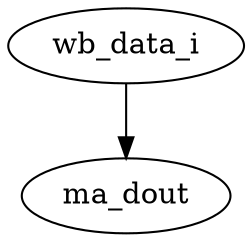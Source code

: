 strict digraph "" {
	wb_data_i	 [complexity=2,
		importance=0.0559440803523,
		rank=0.0279720401761];
	ma_dout	 [complexity=0,
		importance=0.0310800554281,
		rank=0.0];
	wb_data_i -> ma_dout;
}
